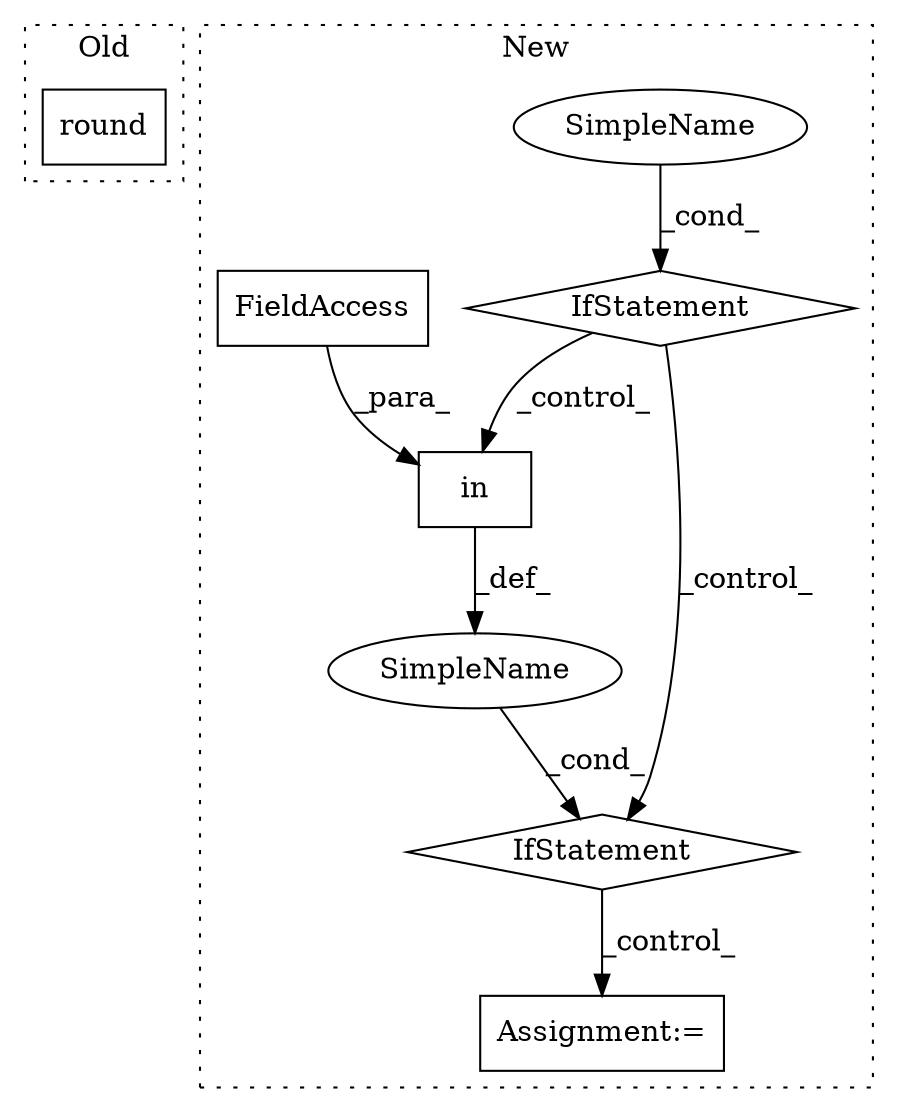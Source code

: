 digraph G {
subgraph cluster0 {
1 [label="round" a="32" s="2973,3002" l="6,1" shape="box"];
label = "Old";
style="dotted";
}
subgraph cluster1 {
2 [label="in" a="105" s="4170" l="25" shape="box"];
3 [label="IfStatement" a="25" s="4162,4195" l="8,2" shape="diamond"];
4 [label="SimpleName" a="42" s="" l="" shape="ellipse"];
5 [label="Assignment:=" a="7" s="4223" l="1" shape="box"];
6 [label="SimpleName" a="42" s="" l="" shape="ellipse"];
7 [label="FieldAccess" a="22" s="4184" l="11" shape="box"];
8 [label="IfStatement" a="25" s="3952,3975" l="4,2" shape="diamond"];
label = "New";
style="dotted";
}
2 -> 4 [label="_def_"];
3 -> 5 [label="_control_"];
4 -> 3 [label="_cond_"];
6 -> 8 [label="_cond_"];
7 -> 2 [label="_para_"];
8 -> 3 [label="_control_"];
8 -> 2 [label="_control_"];
}